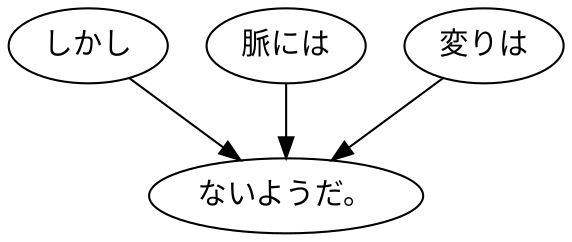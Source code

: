 digraph graph6338 {
	node0 [label="しかし"];
	node1 [label="脈には"];
	node2 [label="変りは"];
	node3 [label="ないようだ。"];
	node0 -> node3;
	node1 -> node3;
	node2 -> node3;
}
